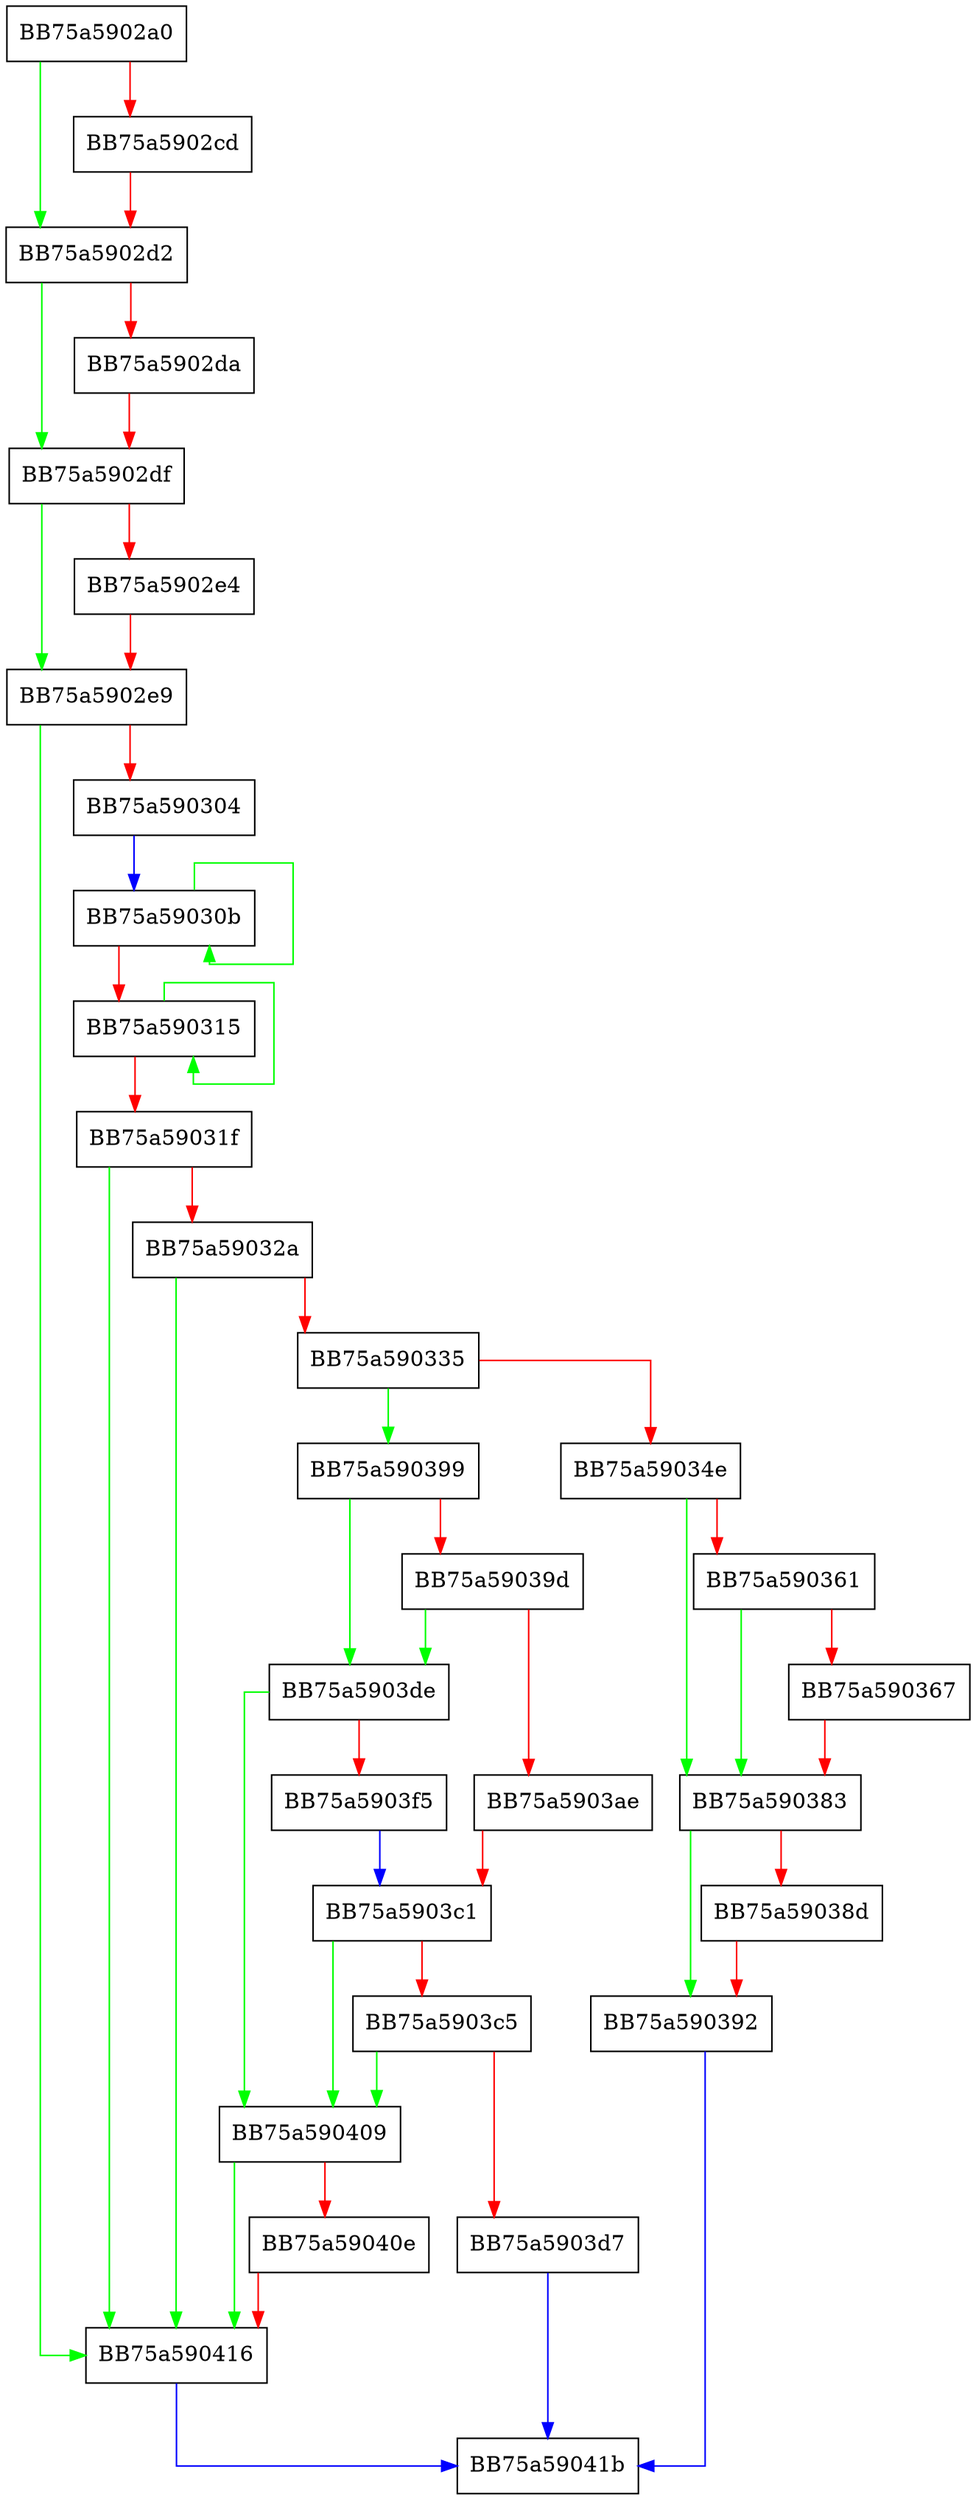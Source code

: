 digraph ComposeFilePath {
  node [shape="box"];
  graph [splines=ortho];
  BB75a5902a0 -> BB75a5902d2 [color="green"];
  BB75a5902a0 -> BB75a5902cd [color="red"];
  BB75a5902cd -> BB75a5902d2 [color="red"];
  BB75a5902d2 -> BB75a5902df [color="green"];
  BB75a5902d2 -> BB75a5902da [color="red"];
  BB75a5902da -> BB75a5902df [color="red"];
  BB75a5902df -> BB75a5902e9 [color="green"];
  BB75a5902df -> BB75a5902e4 [color="red"];
  BB75a5902e4 -> BB75a5902e9 [color="red"];
  BB75a5902e9 -> BB75a590416 [color="green"];
  BB75a5902e9 -> BB75a590304 [color="red"];
  BB75a590304 -> BB75a59030b [color="blue"];
  BB75a59030b -> BB75a59030b [color="green"];
  BB75a59030b -> BB75a590315 [color="red"];
  BB75a590315 -> BB75a590315 [color="green"];
  BB75a590315 -> BB75a59031f [color="red"];
  BB75a59031f -> BB75a590416 [color="green"];
  BB75a59031f -> BB75a59032a [color="red"];
  BB75a59032a -> BB75a590416 [color="green"];
  BB75a59032a -> BB75a590335 [color="red"];
  BB75a590335 -> BB75a590399 [color="green"];
  BB75a590335 -> BB75a59034e [color="red"];
  BB75a59034e -> BB75a590383 [color="green"];
  BB75a59034e -> BB75a590361 [color="red"];
  BB75a590361 -> BB75a590383 [color="green"];
  BB75a590361 -> BB75a590367 [color="red"];
  BB75a590367 -> BB75a590383 [color="red"];
  BB75a590383 -> BB75a590392 [color="green"];
  BB75a590383 -> BB75a59038d [color="red"];
  BB75a59038d -> BB75a590392 [color="red"];
  BB75a590392 -> BB75a59041b [color="blue"];
  BB75a590399 -> BB75a5903de [color="green"];
  BB75a590399 -> BB75a59039d [color="red"];
  BB75a59039d -> BB75a5903de [color="green"];
  BB75a59039d -> BB75a5903ae [color="red"];
  BB75a5903ae -> BB75a5903c1 [color="red"];
  BB75a5903c1 -> BB75a590409 [color="green"];
  BB75a5903c1 -> BB75a5903c5 [color="red"];
  BB75a5903c5 -> BB75a590409 [color="green"];
  BB75a5903c5 -> BB75a5903d7 [color="red"];
  BB75a5903d7 -> BB75a59041b [color="blue"];
  BB75a5903de -> BB75a590409 [color="green"];
  BB75a5903de -> BB75a5903f5 [color="red"];
  BB75a5903f5 -> BB75a5903c1 [color="blue"];
  BB75a590409 -> BB75a590416 [color="green"];
  BB75a590409 -> BB75a59040e [color="red"];
  BB75a59040e -> BB75a590416 [color="red"];
  BB75a590416 -> BB75a59041b [color="blue"];
}